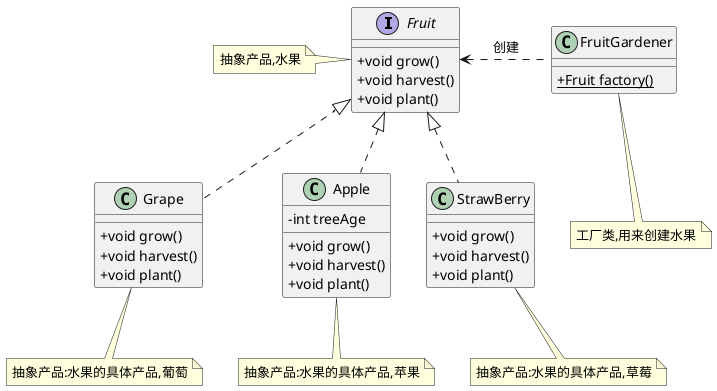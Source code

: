@startuml

skinparam classAttributeIconSize 0

interface Fruit{
	+void grow()
	+void harvest()
	+void plant()
}
note left  of Fruit: 抽象产品,水果

class Grape implements Fruit{
     +void grow()
 	+void harvest()
 	+void plant()
 }
note bottom  of Grape: 抽象产品:水果的具体产品,葡萄

 class Apple implements Fruit{
    -int treeAge
    +void grow()
 	+void harvest()
 	+void plant()
 }
note bottom  of Apple: 抽象产品:水果的具体产品,苹果

 class StrawBerry implements Fruit{
     +void grow()
 	+void harvest()
 	+void plant()
 }
note bottom  of StrawBerry: 抽象产品:水果的具体产品,草莓

 class FruitGardener{
   +{static}Fruit factory()
 }
note bottom : 工厂类,用来创建水果

Fruit <. FruitGardener:创建

@enduml